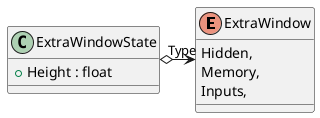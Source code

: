 @startuml
enum ExtraWindow {
    Hidden,
    Memory,
    Inputs,
}
class ExtraWindowState {
    + Height : float
}
ExtraWindowState o-> "Type" ExtraWindow
@enduml
